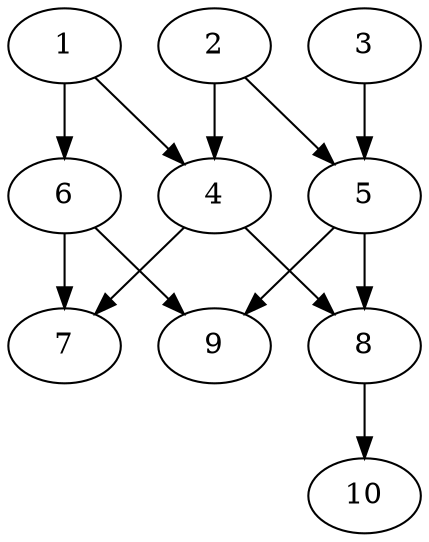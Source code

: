 // DAG automatically generated by daggen at Thu Oct  3 13:58:04 2019
// ./daggen --dot -n 10 --ccr 0.3 --fat 0.5 --regular 0.9 --density 0.6 --mindata 5242880 --maxdata 52428800 
digraph G {
  1 [size="105427627", alpha="0.06", expect_size="31628288"] 
  1 -> 4 [size ="31628288"]
  1 -> 6 [size ="31628288"]
  2 [size="170021547", alpha="0.04", expect_size="51006464"] 
  2 -> 4 [size ="51006464"]
  2 -> 5 [size ="51006464"]
  3 [size="51049813", alpha="0.02", expect_size="15314944"] 
  3 -> 5 [size ="15314944"]
  4 [size="44840960", alpha="0.04", expect_size="13452288"] 
  4 -> 7 [size ="13452288"]
  4 -> 8 [size ="13452288"]
  5 [size="72376320", alpha="0.08", expect_size="21712896"] 
  5 -> 8 [size ="21712896"]
  5 -> 9 [size ="21712896"]
  6 [size="35580587", alpha="0.17", expect_size="10674176"] 
  6 -> 7 [size ="10674176"]
  6 -> 9 [size ="10674176"]
  7 [size="136871253", alpha="0.19", expect_size="41061376"] 
  8 [size="32955733", alpha="0.08", expect_size="9886720"] 
  8 -> 10 [size ="9886720"]
  9 [size="127781547", alpha="0.00", expect_size="38334464"] 
  10 [size="97211733", alpha="0.17", expect_size="29163520"] 
}
